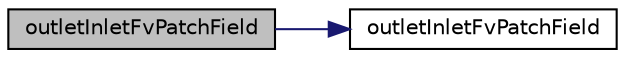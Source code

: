 digraph "outletInletFvPatchField"
{
  bgcolor="transparent";
  edge [fontname="Helvetica",fontsize="10",labelfontname="Helvetica",labelfontsize="10"];
  node [fontname="Helvetica",fontsize="10",shape=record];
  rankdir="LR";
  Node1 [label="outletInletFvPatchField",height=0.2,width=0.4,color="black", fillcolor="grey75", style="filled", fontcolor="black"];
  Node1 -> Node2 [color="midnightblue",fontsize="10",style="solid",fontname="Helvetica"];
  Node2 [label="outletInletFvPatchField",height=0.2,width=0.4,color="black",URL="$a01788.html#a91cb8e4b99275b8d6e8aa6c492eb54e9",tooltip="Construct from patch and internal field. "];
}

